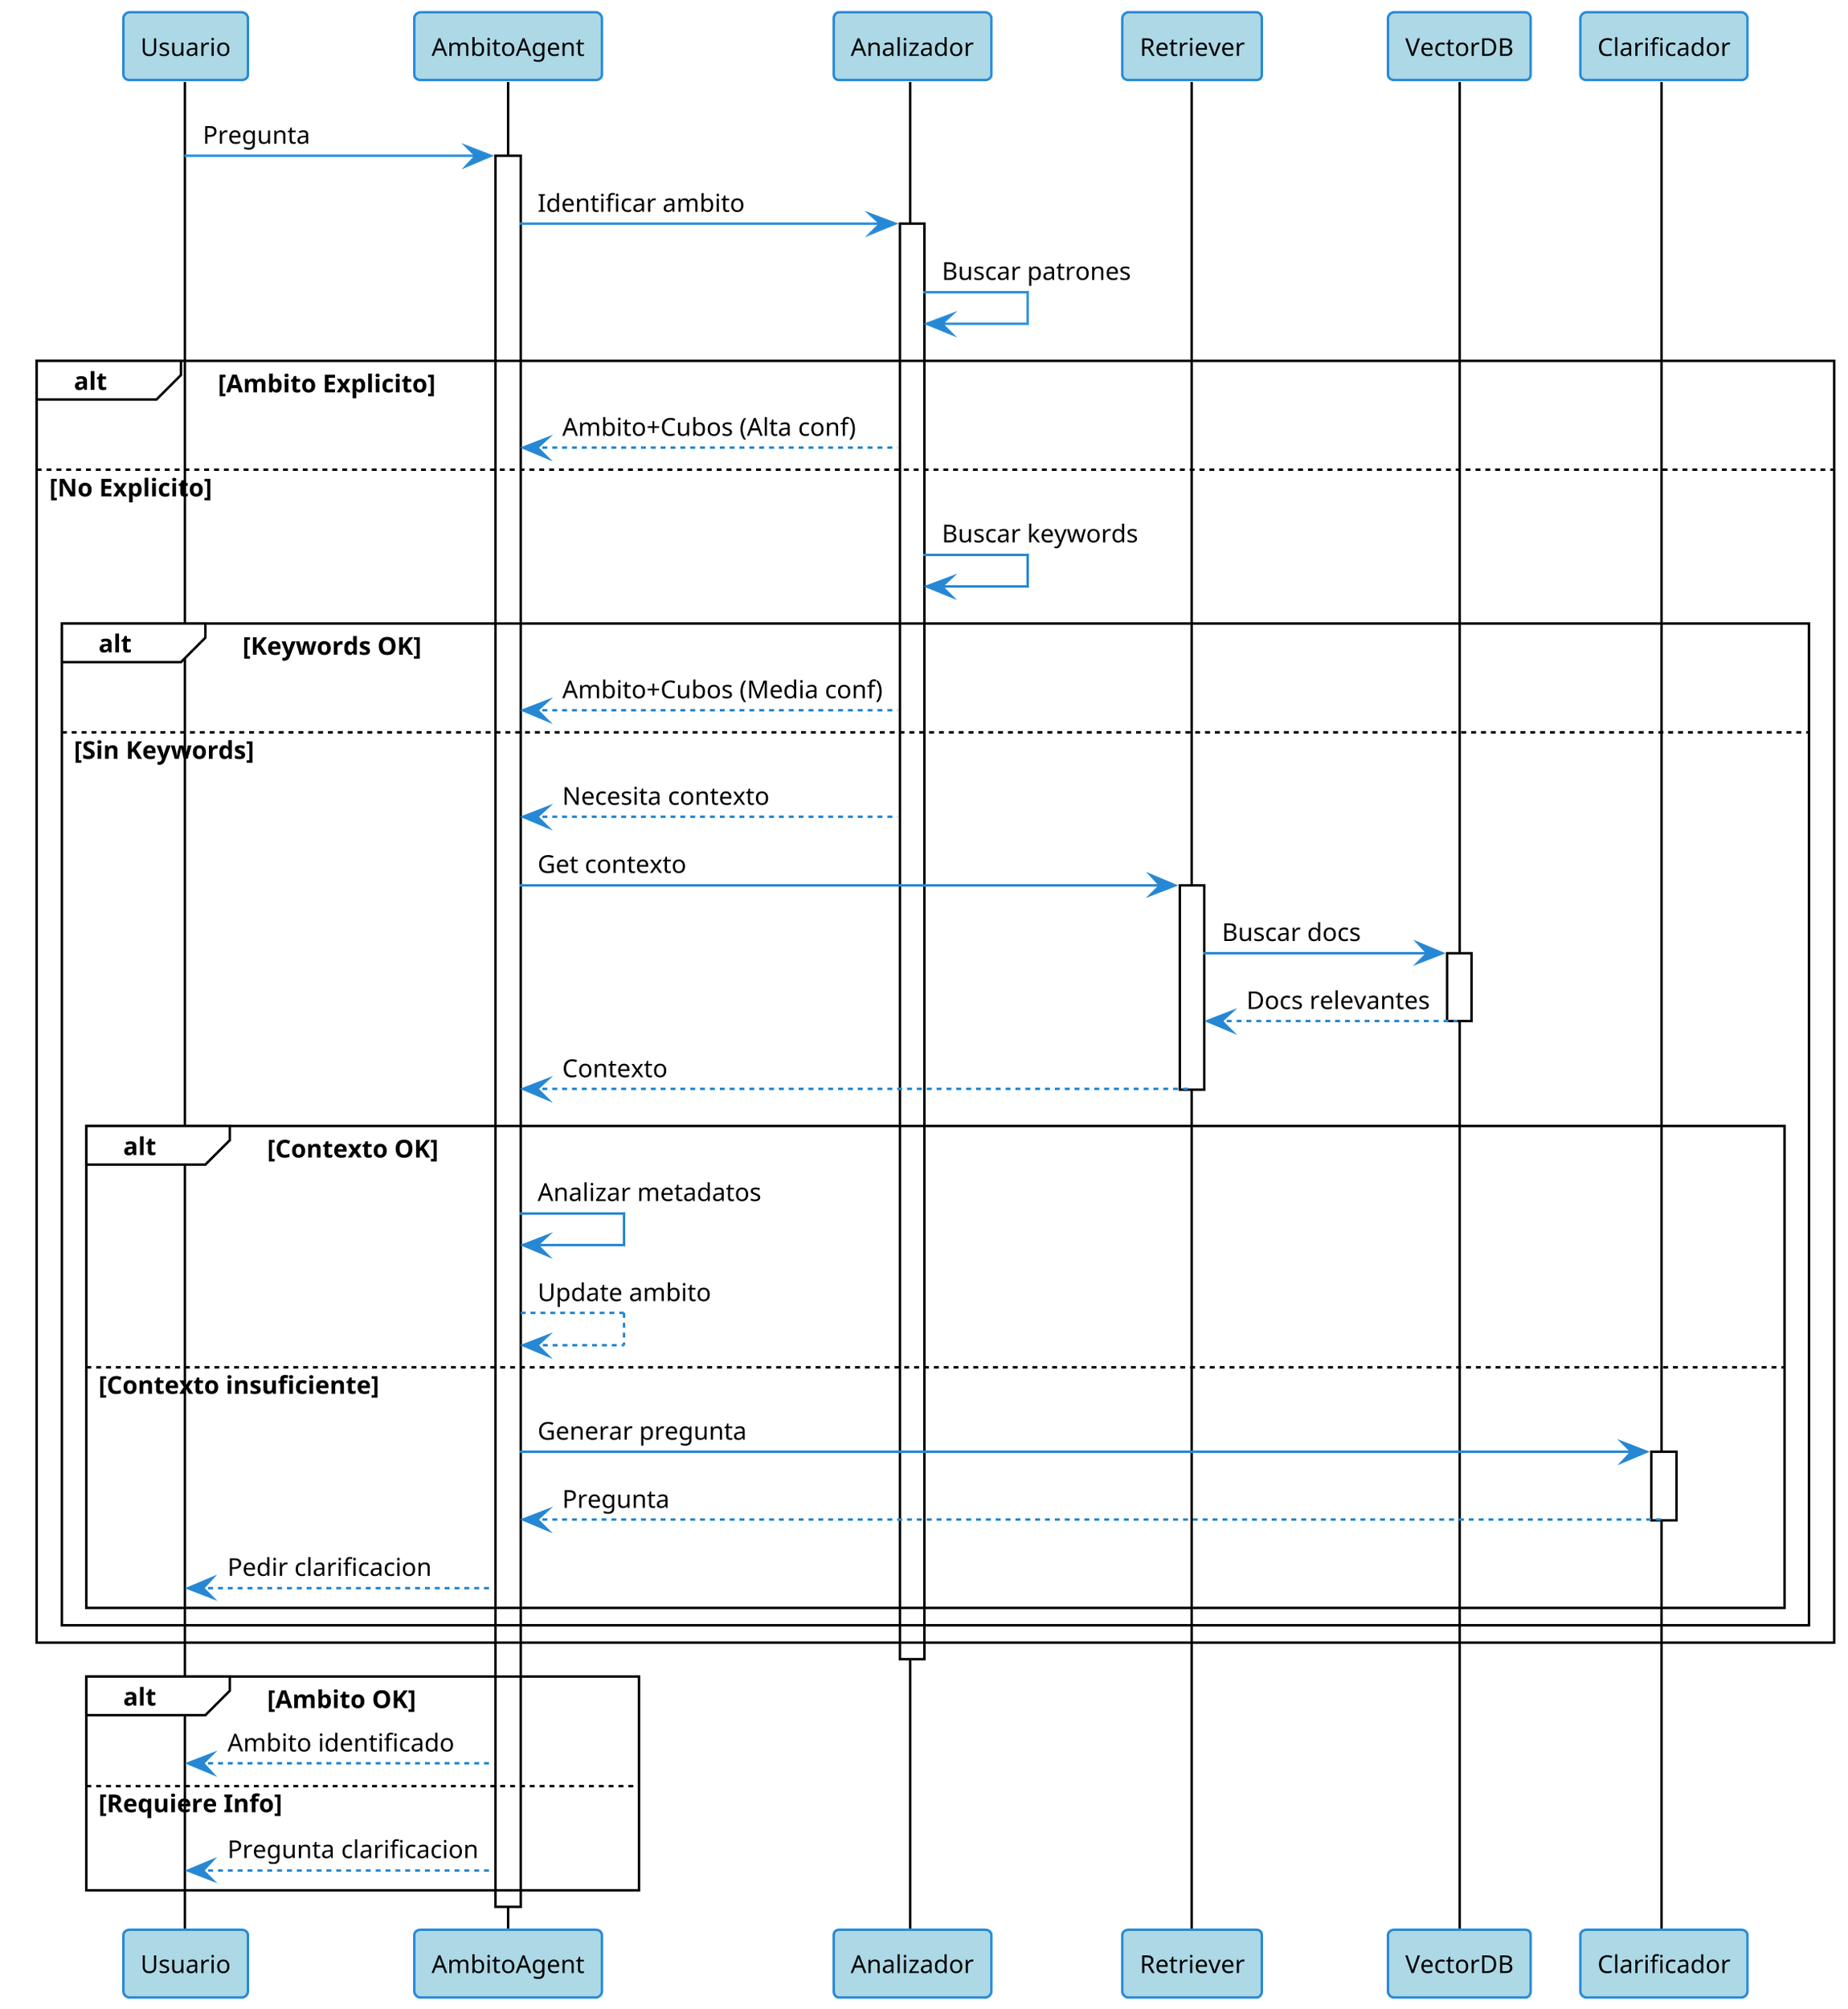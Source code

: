 @startuml "Identificacion de Ambitos y Cubos"
!theme plain
skinparam {
    dpi 300
    shadowing false
    backgroundColor transparent
    defaultFontName "Arial"
    defaultFontSize 10
    sequenceArrowThickness 1
    sequenceParticipant {
        padding 5
    }
    sequence {
        participantBorderColor #2688d4
        participantBackgroundColor #add8e6
        actorBorderColor #2688d4
        actorBackgroundColor #ffdead
    }
    arrow {
        color #2688d4
    }
}

participant "Usuario" as User
participant "AmbitoAgent" as Agent
participant "Analizador" as Analyzer
participant "Retriever" as Ret
participant "VectorDB" as DB
participant "Clarificador" as Clarifier

User -> Agent: Pregunta
activate Agent

Agent -> Analyzer: Identificar ambito
activate Analyzer

Analyzer -> Analyzer: Buscar patrones
alt Ambito Explicito
    Analyzer --> Agent: Ambito+Cubos (Alta conf)
else No Explicito
    Analyzer -> Analyzer: Buscar keywords
    alt Keywords OK
        Analyzer --> Agent: Ambito+Cubos (Media conf)
    else Sin Keywords
        Analyzer --> Agent: Necesita contexto
        
        Agent -> Ret: Get contexto
        activate Ret
        Ret -> DB: Buscar docs
        activate DB
        DB --> Ret: Docs relevantes
        deactivate DB
        Ret --> Agent: Contexto
        deactivate Ret
        
        alt Contexto OK
            Agent -> Agent: Analizar metadatos
            Agent --> Agent: Update ambito
        else Contexto insuficiente
            Agent -> Clarifier: Generar pregunta
            activate Clarifier
            Clarifier --> Agent: Pregunta
            deactivate Clarifier
            Agent --> User: Pedir clarificacion
        end
    end
end

deactivate Analyzer

alt Ambito OK
    Agent --> User: Ambito identificado
else Requiere Info
    Agent --> User: Pregunta clarificacion
end

deactivate Agent

@enduml